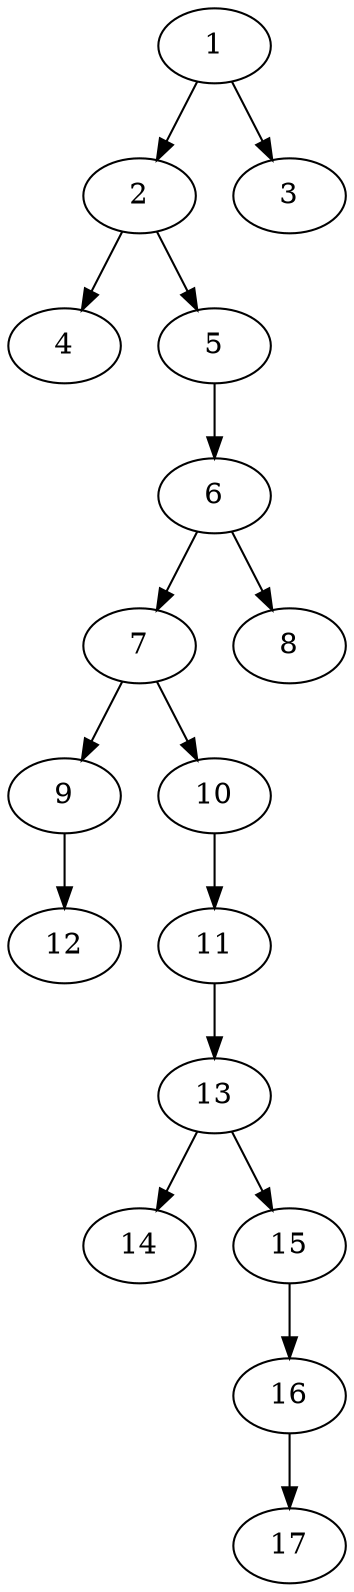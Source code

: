 // DAG (tier=1-easy, mode=compute, n=17, ccr=0.256, fat=0.387, density=0.400, regular=0.643, jump=0.034, mindata=262144, maxdata=2097152)
// DAG automatically generated by daggen at Sun Aug 24 16:33:32 2025
// /home/ermia/Project/Environments/daggen/bin/daggen --dot --ccr 0.256 --fat 0.387 --regular 0.643 --density 0.400 --jump 0.034 --mindata 262144 --maxdata 2097152 -n 17 
digraph G {
  1 [size="79465686634730816", alpha="0.12", expect_size="39732843317365408"]
  1 -> 2 [size ="32390302924800"]
  1 -> 3 [size ="32390302924800"]
  2 [size="32553551339126736", alpha="0.19", expect_size="16276775669563368"]
  2 -> 4 [size ="23563398545408"]
  2 -> 5 [size ="23563398545408"]
  3 [size="414970877337271", alpha="0.03", expect_size="207485438668635"]
  4 [size="7423091433013248000", alpha="0.09", expect_size="3711545716506624000"]
  5 [size="9169434325723119616", alpha="0.18", expect_size="4584717162861559808"]
  5 -> 6 [size ="35047067353088"]
  6 [size="317100719362212", alpha="0.09", expect_size="158550359681106"]
  6 -> 7 [size ="5012436549632"]
  6 -> 8 [size ="5012436549632"]
  7 [size="13966233030403550", alpha="0.15", expect_size="6983116515201775"]
  7 -> 9 [size ="13551301296128"]
  7 -> 10 [size ="13551301296128"]
  8 [size="8448978778645856256", alpha="0.18", expect_size="4224489389322928128"]
  9 [size="1086678334215028736", alpha="0.04", expect_size="543339167107514368"]
  9 -> 12 [size ="8455851081728"]
  10 [size="810581292064584", alpha="0.13", expect_size="405290646032292"]
  10 -> 11 [size ="33722413875200"]
  11 [size="2246526279966785536", alpha="0.10", expect_size="1123263139983392768"]
  11 -> 13 [size ="13722428899328"]
  12 [size="1215103739519350", alpha="0.16", expect_size="607551869759675"]
  13 [size="6526622236672000000", alpha="0.03", expect_size="3263311118336000000"]
  13 -> 14 [size ="27939307520000"]
  13 -> 15 [size ="27939307520000"]
  14 [size="42293847116675", alpha="0.14", expect_size="21146923558337"]
  15 [size="27852430869582520", alpha="0.10", expect_size="13926215434791260"]
  15 -> 16 [size ="12629292613632"]
  16 [size="210002905764656", alpha="0.15", expect_size="105001452882328"]
  16 -> 17 [size ="6363941961728"]
  17 [size="2053291814264322", alpha="0.19", expect_size="1026645907132161"]
}